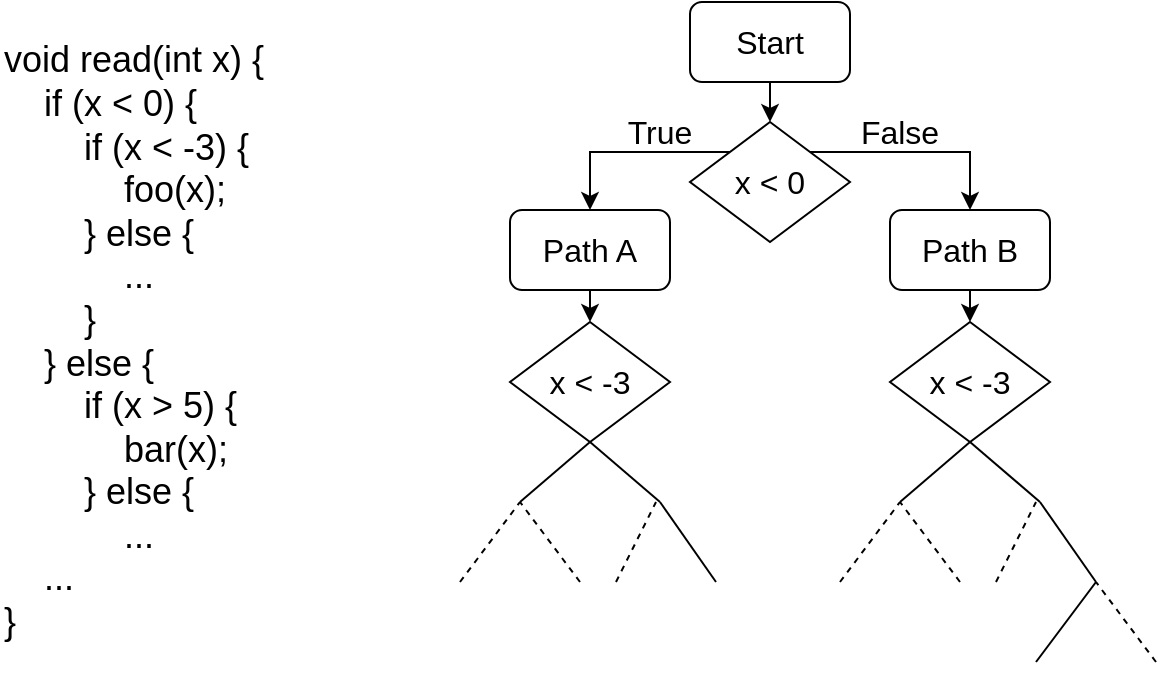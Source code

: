 <mxfile version="27.2.0">
  <diagram name="Page-1" id="NJyVf25MFpkNPFM44GDy">
    <mxGraphModel dx="1201" dy="825" grid="1" gridSize="10" guides="1" tooltips="1" connect="1" arrows="1" fold="1" page="1" pageScale="1" pageWidth="1169" pageHeight="827" math="0" shadow="0">
      <root>
        <mxCell id="0" />
        <mxCell id="1" parent="0" />
        <mxCell id="iO7sLULOvj2tsXonKfGh-16" style="edgeStyle=orthogonalEdgeStyle;rounded=0;orthogonalLoop=1;jettySize=auto;html=1;exitX=0.5;exitY=1;exitDx=0;exitDy=0;entryX=0.5;entryY=0;entryDx=0;entryDy=0;" edge="1" parent="1" source="iO7sLULOvj2tsXonKfGh-1" target="iO7sLULOvj2tsXonKfGh-5">
          <mxGeometry relative="1" as="geometry" />
        </mxCell>
        <mxCell id="iO7sLULOvj2tsXonKfGh-1" value="&lt;font style=&quot;font-size: 16px;&quot;&gt;Start&lt;/font&gt;" style="rounded=1;whiteSpace=wrap;html=1;" vertex="1" parent="1">
          <mxGeometry x="667" y="160" width="80" height="40" as="geometry" />
        </mxCell>
        <mxCell id="iO7sLULOvj2tsXonKfGh-2" value="&lt;div&gt;&lt;font style=&quot;font-size: 18px;&quot;&gt;void read(int x) {&lt;/font&gt;&lt;/div&gt;&lt;div&gt;&lt;font style=&quot;font-size: 18px;&quot;&gt;&amp;nbsp; &amp;nbsp; if (x &amp;lt; 0) {&lt;/font&gt;&lt;/div&gt;&lt;div&gt;&lt;font style=&quot;font-size: 18px;&quot;&gt;&amp;nbsp; &amp;nbsp; &amp;nbsp; &amp;nbsp; if (x &amp;lt; -3) {&lt;/font&gt;&lt;/div&gt;&lt;div&gt;&lt;font style=&quot;font-size: 18px;&quot;&gt;&amp;nbsp; &amp;nbsp; &amp;nbsp; &amp;nbsp; &amp;nbsp; &amp;nbsp; foo(x);&lt;/font&gt;&lt;/div&gt;&lt;div&gt;&lt;font style=&quot;font-size: 18px;&quot;&gt;&amp;nbsp; &amp;nbsp; &amp;nbsp; &amp;nbsp; } else {&lt;/font&gt;&lt;/div&gt;&lt;div&gt;&lt;font style=&quot;font-size: 18px;&quot;&gt;&amp;nbsp; &amp;nbsp; &amp;nbsp; &amp;nbsp; &amp;nbsp; &amp;nbsp; ...&lt;/font&gt;&lt;/div&gt;&lt;div&gt;&lt;font style=&quot;font-size: 18px;&quot;&gt;&amp;nbsp; &amp;nbsp; &amp;nbsp; &amp;nbsp; }&lt;/font&gt;&lt;/div&gt;&lt;div&gt;&lt;font style=&quot;font-size: 18px;&quot;&gt;&amp;nbsp; &amp;nbsp; } else {&lt;/font&gt;&lt;/div&gt;&lt;div&gt;&lt;font style=&quot;font-size: 18px;&quot;&gt;&amp;nbsp; &amp;nbsp; &amp;nbsp; &amp;nbsp; if (x &amp;gt; 5) {&lt;/font&gt;&lt;/div&gt;&lt;div&gt;&lt;font style=&quot;font-size: 18px;&quot;&gt;&amp;nbsp; &amp;nbsp; &amp;nbsp; &amp;nbsp; &amp;nbsp; &amp;nbsp; bar(x);&lt;/font&gt;&lt;/div&gt;&lt;div&gt;&lt;font style=&quot;font-size: 18px;&quot;&gt;&amp;nbsp; &amp;nbsp; &amp;nbsp; &amp;nbsp; } else {&lt;/font&gt;&lt;/div&gt;&lt;div&gt;&lt;font style=&quot;font-size: 18px;&quot;&gt;&amp;nbsp; &amp;nbsp; &amp;nbsp; &amp;nbsp; &amp;nbsp; &amp;nbsp; ...&lt;/font&gt;&lt;/div&gt;&lt;div&gt;&lt;font style=&quot;font-size: 18px;&quot;&gt;&amp;nbsp; &amp;nbsp; ...&lt;/font&gt;&lt;/div&gt;&lt;div&gt;&lt;font style=&quot;font-size: 18px;&quot;&gt;}&lt;/font&gt;&lt;/div&gt;" style="text;html=1;align=left;verticalAlign=middle;whiteSpace=wrap;rounded=0;" vertex="1" parent="1">
          <mxGeometry x="322" y="160" width="180" height="340" as="geometry" />
        </mxCell>
        <mxCell id="iO7sLULOvj2tsXonKfGh-15" style="edgeStyle=orthogonalEdgeStyle;rounded=0;orthogonalLoop=1;jettySize=auto;html=1;exitX=0.5;exitY=1;exitDx=0;exitDy=0;entryX=0.5;entryY=0;entryDx=0;entryDy=0;" edge="1" parent="1" source="iO7sLULOvj2tsXonKfGh-3" target="iO7sLULOvj2tsXonKfGh-12">
          <mxGeometry relative="1" as="geometry" />
        </mxCell>
        <mxCell id="iO7sLULOvj2tsXonKfGh-3" value="&lt;font style=&quot;font-size: 16px;&quot;&gt;Path A&lt;/font&gt;" style="rounded=1;whiteSpace=wrap;html=1;" vertex="1" parent="1">
          <mxGeometry x="577" y="264" width="80" height="40" as="geometry" />
        </mxCell>
        <mxCell id="iO7sLULOvj2tsXonKfGh-17" style="edgeStyle=orthogonalEdgeStyle;rounded=0;orthogonalLoop=1;jettySize=auto;html=1;exitX=0.5;exitY=1;exitDx=0;exitDy=0;entryX=0.5;entryY=0;entryDx=0;entryDy=0;" edge="1" parent="1" source="iO7sLULOvj2tsXonKfGh-4" target="iO7sLULOvj2tsXonKfGh-14">
          <mxGeometry relative="1" as="geometry" />
        </mxCell>
        <mxCell id="iO7sLULOvj2tsXonKfGh-4" value="&lt;font style=&quot;font-size: 16px;&quot;&gt;Path B&lt;/font&gt;" style="rounded=1;whiteSpace=wrap;html=1;" vertex="1" parent="1">
          <mxGeometry x="767" y="264" width="80" height="40" as="geometry" />
        </mxCell>
        <mxCell id="iO7sLULOvj2tsXonKfGh-7" style="edgeStyle=orthogonalEdgeStyle;rounded=0;orthogonalLoop=1;jettySize=auto;html=1;entryX=0.5;entryY=0;entryDx=0;entryDy=0;exitX=0;exitY=0;exitDx=0;exitDy=0;" edge="1" parent="1" source="iO7sLULOvj2tsXonKfGh-5" target="iO7sLULOvj2tsXonKfGh-3">
          <mxGeometry relative="1" as="geometry" />
        </mxCell>
        <mxCell id="iO7sLULOvj2tsXonKfGh-8" style="edgeStyle=orthogonalEdgeStyle;rounded=0;orthogonalLoop=1;jettySize=auto;html=1;exitX=1;exitY=0;exitDx=0;exitDy=0;entryX=0.5;entryY=0;entryDx=0;entryDy=0;" edge="1" parent="1" source="iO7sLULOvj2tsXonKfGh-5" target="iO7sLULOvj2tsXonKfGh-4">
          <mxGeometry relative="1" as="geometry" />
        </mxCell>
        <mxCell id="iO7sLULOvj2tsXonKfGh-5" value="&lt;font style=&quot;font-size: 16px;&quot;&gt;x &amp;lt; 0&lt;/font&gt;" style="rhombus;whiteSpace=wrap;html=1;" vertex="1" parent="1">
          <mxGeometry x="667" y="220" width="80" height="60" as="geometry" />
        </mxCell>
        <mxCell id="iO7sLULOvj2tsXonKfGh-9" value="&lt;font style=&quot;font-size: 16px;&quot;&gt;True&lt;/font&gt;" style="text;html=1;align=center;verticalAlign=middle;whiteSpace=wrap;rounded=0;" vertex="1" parent="1">
          <mxGeometry x="622" y="210" width="60" height="30" as="geometry" />
        </mxCell>
        <mxCell id="iO7sLULOvj2tsXonKfGh-10" value="&lt;font style=&quot;font-size: 16px;&quot;&gt;False&lt;/font&gt;" style="text;html=1;align=center;verticalAlign=middle;whiteSpace=wrap;rounded=0;" vertex="1" parent="1">
          <mxGeometry x="742" y="210" width="60" height="30" as="geometry" />
        </mxCell>
        <mxCell id="iO7sLULOvj2tsXonKfGh-12" value="&lt;font style=&quot;font-size: 16px;&quot;&gt;x &amp;lt; -3&lt;/font&gt;" style="rhombus;whiteSpace=wrap;html=1;" vertex="1" parent="1">
          <mxGeometry x="577" y="320" width="80" height="60" as="geometry" />
        </mxCell>
        <mxCell id="iO7sLULOvj2tsXonKfGh-14" value="&lt;font style=&quot;font-size: 16px;&quot;&gt;x &amp;lt; -3&lt;/font&gt;" style="rhombus;whiteSpace=wrap;html=1;" vertex="1" parent="1">
          <mxGeometry x="767" y="320" width="80" height="60" as="geometry" />
        </mxCell>
        <mxCell id="iO7sLULOvj2tsXonKfGh-18" value="" style="endArrow=none;html=1;rounded=0;exitX=0.5;exitY=1;exitDx=0;exitDy=0;" edge="1" parent="1" source="iO7sLULOvj2tsXonKfGh-12">
          <mxGeometry width="50" height="50" relative="1" as="geometry">
            <mxPoint x="582" y="350" as="sourcePoint" />
            <mxPoint x="582" y="410" as="targetPoint" />
          </mxGeometry>
        </mxCell>
        <mxCell id="iO7sLULOvj2tsXonKfGh-19" value="" style="endArrow=none;html=1;rounded=0;exitX=0.5;exitY=1;exitDx=0;exitDy=0;" edge="1" parent="1" source="iO7sLULOvj2tsXonKfGh-12">
          <mxGeometry width="50" height="50" relative="1" as="geometry">
            <mxPoint x="677" y="410" as="sourcePoint" />
            <mxPoint x="652" y="410" as="targetPoint" />
          </mxGeometry>
        </mxCell>
        <mxCell id="iO7sLULOvj2tsXonKfGh-21" value="" style="endArrow=none;dashed=1;html=1;rounded=0;" edge="1" parent="1">
          <mxGeometry width="50" height="50" relative="1" as="geometry">
            <mxPoint x="552" y="450" as="sourcePoint" />
            <mxPoint x="582" y="410" as="targetPoint" />
          </mxGeometry>
        </mxCell>
        <mxCell id="iO7sLULOvj2tsXonKfGh-22" value="" style="endArrow=none;dashed=1;html=1;rounded=0;" edge="1" parent="1">
          <mxGeometry width="50" height="50" relative="1" as="geometry">
            <mxPoint x="612" y="450" as="sourcePoint" />
            <mxPoint x="582" y="410" as="targetPoint" />
          </mxGeometry>
        </mxCell>
        <mxCell id="iO7sLULOvj2tsXonKfGh-23" value="" style="endArrow=none;html=1;rounded=0;" edge="1" parent="1">
          <mxGeometry width="50" height="50" relative="1" as="geometry">
            <mxPoint x="680" y="450" as="sourcePoint" />
            <mxPoint x="652" y="410" as="targetPoint" />
          </mxGeometry>
        </mxCell>
        <mxCell id="iO7sLULOvj2tsXonKfGh-24" value="" style="endArrow=none;html=1;rounded=0;exitX=0.5;exitY=1;exitDx=0;exitDy=0;" edge="1" parent="1">
          <mxGeometry width="50" height="50" relative="1" as="geometry">
            <mxPoint x="807" y="380" as="sourcePoint" />
            <mxPoint x="772" y="410" as="targetPoint" />
          </mxGeometry>
        </mxCell>
        <mxCell id="iO7sLULOvj2tsXonKfGh-25" value="" style="endArrow=none;html=1;rounded=0;exitX=0.5;exitY=1;exitDx=0;exitDy=0;" edge="1" parent="1">
          <mxGeometry width="50" height="50" relative="1" as="geometry">
            <mxPoint x="807" y="380" as="sourcePoint" />
            <mxPoint x="842" y="410" as="targetPoint" />
          </mxGeometry>
        </mxCell>
        <mxCell id="iO7sLULOvj2tsXonKfGh-26" value="" style="endArrow=none;dashed=1;html=1;rounded=0;" edge="1" parent="1">
          <mxGeometry width="50" height="50" relative="1" as="geometry">
            <mxPoint x="742" y="450" as="sourcePoint" />
            <mxPoint x="772" y="410" as="targetPoint" />
          </mxGeometry>
        </mxCell>
        <mxCell id="iO7sLULOvj2tsXonKfGh-27" value="" style="endArrow=none;dashed=1;html=1;rounded=0;" edge="1" parent="1">
          <mxGeometry width="50" height="50" relative="1" as="geometry">
            <mxPoint x="802" y="450" as="sourcePoint" />
            <mxPoint x="772" y="410" as="targetPoint" />
          </mxGeometry>
        </mxCell>
        <mxCell id="iO7sLULOvj2tsXonKfGh-28" value="" style="endArrow=none;html=1;rounded=0;" edge="1" parent="1">
          <mxGeometry width="50" height="50" relative="1" as="geometry">
            <mxPoint x="870" y="450" as="sourcePoint" />
            <mxPoint x="842" y="410" as="targetPoint" />
          </mxGeometry>
        </mxCell>
        <mxCell id="iO7sLULOvj2tsXonKfGh-29" value="" style="endArrow=none;dashed=1;html=1;rounded=0;" edge="1" parent="1">
          <mxGeometry width="50" height="50" relative="1" as="geometry">
            <mxPoint x="820" y="450" as="sourcePoint" />
            <mxPoint x="840" y="410" as="targetPoint" />
          </mxGeometry>
        </mxCell>
        <mxCell id="iO7sLULOvj2tsXonKfGh-30" value="" style="endArrow=none;html=1;rounded=0;" edge="1" parent="1">
          <mxGeometry width="50" height="50" relative="1" as="geometry">
            <mxPoint x="840" y="490" as="sourcePoint" />
            <mxPoint x="870" y="450" as="targetPoint" />
          </mxGeometry>
        </mxCell>
        <mxCell id="iO7sLULOvj2tsXonKfGh-31" value="" style="endArrow=none;dashed=1;html=1;rounded=0;" edge="1" parent="1">
          <mxGeometry width="50" height="50" relative="1" as="geometry">
            <mxPoint x="900" y="490" as="sourcePoint" />
            <mxPoint x="870" y="450" as="targetPoint" />
          </mxGeometry>
        </mxCell>
        <mxCell id="iO7sLULOvj2tsXonKfGh-32" value="" style="endArrow=none;dashed=1;html=1;rounded=0;" edge="1" parent="1">
          <mxGeometry width="50" height="50" relative="1" as="geometry">
            <mxPoint x="630" y="450" as="sourcePoint" />
            <mxPoint x="650" y="410" as="targetPoint" />
          </mxGeometry>
        </mxCell>
      </root>
    </mxGraphModel>
  </diagram>
</mxfile>
